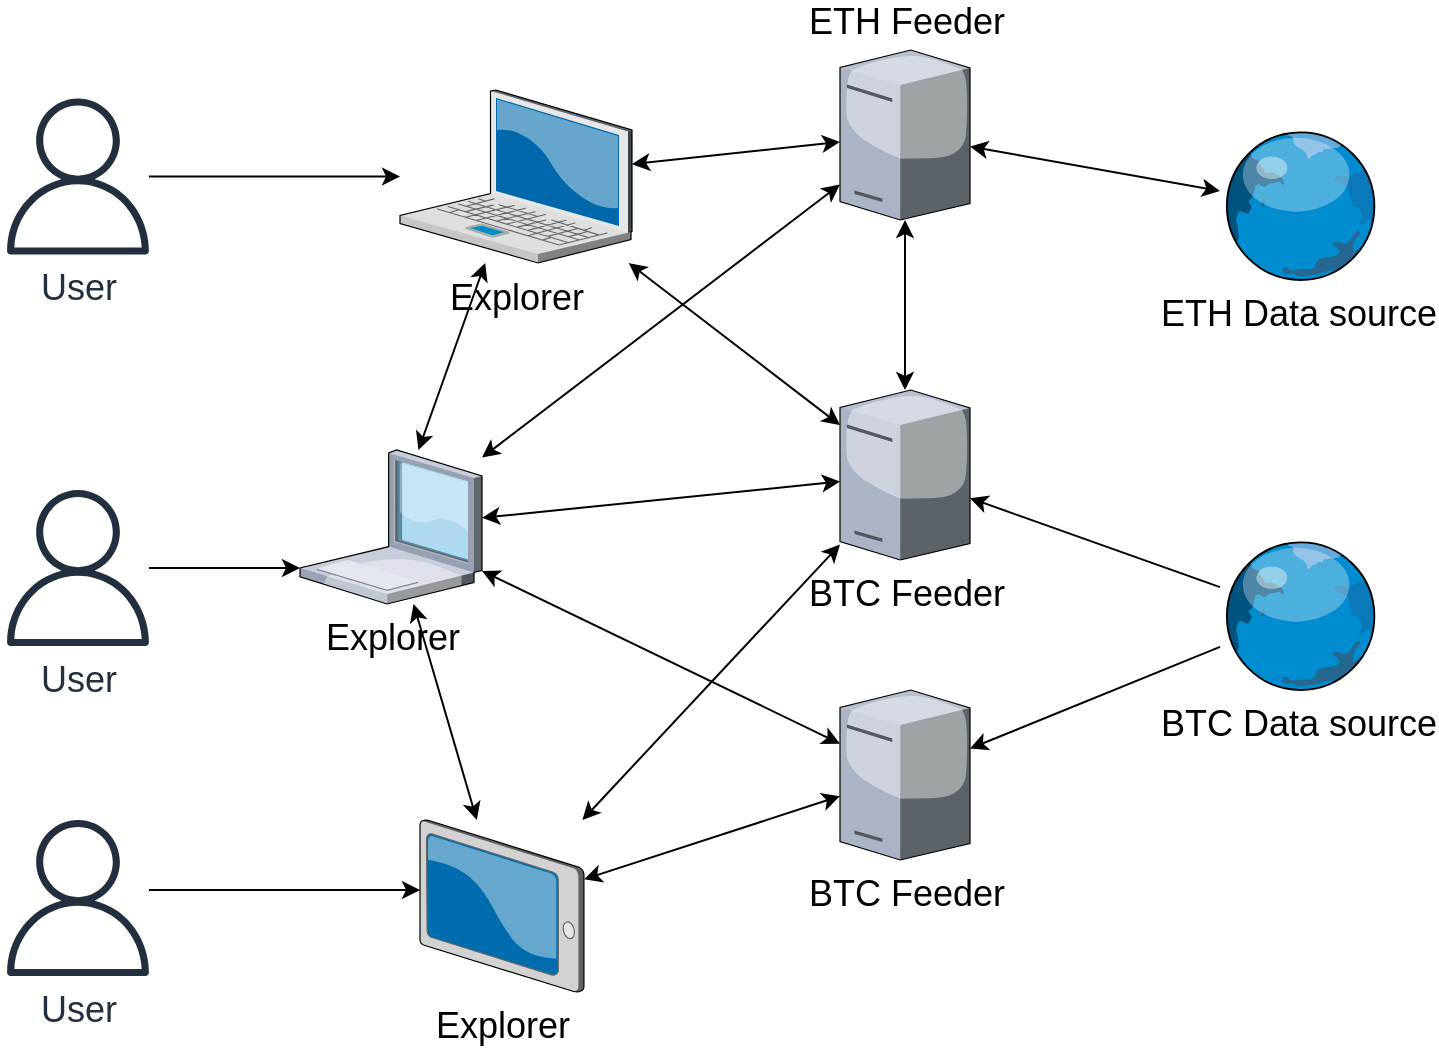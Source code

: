 <mxfile version="13.1.3">
    <diagram id="Ht1M8jgEwFfnCIfOTk4-" name="Page-1">
        <mxGraphModel dx="1723" dy="1162" grid="1" gridSize="10" guides="1" tooltips="1" connect="1" arrows="1" fold="1" page="1" pageScale="1" pageWidth="1169" pageHeight="827" math="0" shadow="0">
            <root>
                <mxCell id="0"/>
                <mxCell id="1" parent="0"/>
                <mxCell id="y6Wk35keW9Kun2M8HE3B-1" value="BTC Feeder" style="verticalLabelPosition=bottom;aspect=fixed;html=1;verticalAlign=top;strokeColor=none;align=center;outlineConnect=0;shape=mxgraph.citrix.license_server;fontSize=18;" parent="1" vertex="1">
                    <mxGeometry x="570" y="400" width="65" height="85" as="geometry"/>
                </mxCell>
                <mxCell id="y6Wk35keW9Kun2M8HE3B-21" style="edgeStyle=none;rounded=0;orthogonalLoop=1;jettySize=auto;html=1;startArrow=classic;startFill=1;fontSize=18;" parent="1" source="y6Wk35keW9Kun2M8HE3B-4" target="y6Wk35keW9Kun2M8HE3B-9" edge="1">
                    <mxGeometry relative="1" as="geometry"/>
                </mxCell>
                <mxCell id="y6Wk35keW9Kun2M8HE3B-22" style="edgeStyle=none;rounded=0;orthogonalLoop=1;jettySize=auto;html=1;startArrow=classic;startFill=1;fontSize=18;" parent="1" source="y6Wk35keW9Kun2M8HE3B-4" target="y6Wk35keW9Kun2M8HE3B-1" edge="1">
                    <mxGeometry relative="1" as="geometry"/>
                </mxCell>
                <mxCell id="y6Wk35keW9Kun2M8HE3B-4" value="Explorer" style="verticalLabelPosition=bottom;aspect=fixed;html=1;verticalAlign=top;strokeColor=none;align=center;outlineConnect=0;shape=mxgraph.citrix.laptop_1;fontSize=18;" parent="1" vertex="1">
                    <mxGeometry x="300" y="280" width="91" height="77" as="geometry"/>
                </mxCell>
                <mxCell id="y6Wk35keW9Kun2M8HE3B-17" style="edgeStyle=none;rounded=0;orthogonalLoop=1;jettySize=auto;html=1;startArrow=classic;startFill=1;fontSize=18;" parent="1" source="y6Wk35keW9Kun2M8HE3B-5" target="y6Wk35keW9Kun2M8HE3B-4" edge="1">
                    <mxGeometry relative="1" as="geometry"/>
                </mxCell>
                <mxCell id="y6Wk35keW9Kun2M8HE3B-18" style="edgeStyle=none;rounded=0;orthogonalLoop=1;jettySize=auto;html=1;startArrow=classic;startFill=1;fontSize=18;" parent="1" source="y6Wk35keW9Kun2M8HE3B-5" target="y6Wk35keW9Kun2M8HE3B-9" edge="1">
                    <mxGeometry relative="1" as="geometry"/>
                </mxCell>
                <mxCell id="y6Wk35keW9Kun2M8HE3B-5" value="Explorer" style="verticalLabelPosition=bottom;aspect=fixed;html=1;verticalAlign=top;strokeColor=none;align=center;outlineConnect=0;shape=mxgraph.citrix.laptop_2;fontSize=18;" parent="1" vertex="1">
                    <mxGeometry x="350" y="100" width="116" height="86.5" as="geometry"/>
                </mxCell>
                <mxCell id="y6Wk35keW9Kun2M8HE3B-23" style="edgeStyle=none;rounded=0;orthogonalLoop=1;jettySize=auto;html=1;startArrow=classic;startFill=1;fontSize=18;" parent="1" source="y6Wk35keW9Kun2M8HE3B-7" target="y6Wk35keW9Kun2M8HE3B-1" edge="1">
                    <mxGeometry relative="1" as="geometry"/>
                </mxCell>
                <mxCell id="y6Wk35keW9Kun2M8HE3B-27" style="edgeStyle=none;rounded=0;orthogonalLoop=1;jettySize=auto;html=1;startArrow=classic;startFill=1;fontSize=18;" parent="1" source="y6Wk35keW9Kun2M8HE3B-7" target="y6Wk35keW9Kun2M8HE3B-9" edge="1">
                    <mxGeometry relative="1" as="geometry"/>
                </mxCell>
                <mxCell id="y6Wk35keW9Kun2M8HE3B-7" value="Explorer" style="verticalLabelPosition=bottom;aspect=fixed;html=1;verticalAlign=top;strokeColor=none;align=center;outlineConnect=0;shape=mxgraph.citrix.tablet_2;fontSize=18;" parent="1" vertex="1">
                    <mxGeometry x="360" y="465" width="82" height="86" as="geometry"/>
                </mxCell>
                <mxCell id="y6Wk35keW9Kun2M8HE3B-9" value="BTC Feeder" style="verticalLabelPosition=bottom;aspect=fixed;html=1;verticalAlign=top;strokeColor=none;align=center;outlineConnect=0;shape=mxgraph.citrix.license_server;fontSize=18;" parent="1" vertex="1">
                    <mxGeometry x="570" y="250" width="65" height="85" as="geometry"/>
                </mxCell>
                <mxCell id="y6Wk35keW9Kun2M8HE3B-14" style="edgeStyle=none;rounded=0;orthogonalLoop=1;jettySize=auto;html=1;fontSize=18;" parent="1" source="y6Wk35keW9Kun2M8HE3B-12" target="y6Wk35keW9Kun2M8HE3B-9" edge="1">
                    <mxGeometry relative="1" as="geometry"/>
                </mxCell>
                <mxCell id="y6Wk35keW9Kun2M8HE3B-15" style="edgeStyle=none;rounded=0;orthogonalLoop=1;jettySize=auto;html=1;fontSize=18;" parent="1" source="y6Wk35keW9Kun2M8HE3B-12" target="y6Wk35keW9Kun2M8HE3B-1" edge="1">
                    <mxGeometry relative="1" as="geometry"/>
                </mxCell>
                <mxCell id="y6Wk35keW9Kun2M8HE3B-12" value="BTC Data source" style="verticalLabelPosition=bottom;aspect=fixed;html=1;verticalAlign=top;strokeColor=none;align=center;outlineConnect=0;shape=mxgraph.citrix.globe;fontSize=18;" parent="1" vertex="1">
                    <mxGeometry x="760" y="325" width="78.5" height="75" as="geometry"/>
                </mxCell>
                <mxCell id="UWvzs5xQLhtXo-LFd0Eg-1" style="edgeStyle=none;rounded=0;orthogonalLoop=1;jettySize=auto;html=1;startArrow=classic;startFill=1;fontSize=18;" parent="1" source="y6Wk35keW9Kun2M8HE3B-4" target="y6Wk35keW9Kun2M8HE3B-7" edge="1">
                    <mxGeometry relative="1" as="geometry">
                        <mxPoint x="402.576" y="196.5" as="sourcePoint"/>
                        <mxPoint x="369.23" y="290" as="targetPoint"/>
                    </mxGeometry>
                </mxCell>
                <mxCell id="UWvzs5xQLhtXo-LFd0Eg-4" style="edgeStyle=orthogonalEdgeStyle;rounded=0;orthogonalLoop=1;jettySize=auto;html=1;fontSize=18;" parent="1" source="UWvzs5xQLhtXo-LFd0Eg-3" target="y6Wk35keW9Kun2M8HE3B-5" edge="1">
                    <mxGeometry relative="1" as="geometry"/>
                </mxCell>
                <mxCell id="UWvzs5xQLhtXo-LFd0Eg-3" value="User" style="outlineConnect=0;fontColor=#232F3E;gradientColor=none;fillColor=#232F3E;strokeColor=none;dashed=0;verticalLabelPosition=bottom;verticalAlign=top;align=center;html=1;fontSize=18;fontStyle=0;aspect=fixed;pointerEvents=1;shape=mxgraph.aws4.user;" parent="1" vertex="1">
                    <mxGeometry x="150" y="104.25" width="78" height="78" as="geometry"/>
                </mxCell>
                <mxCell id="UWvzs5xQLhtXo-LFd0Eg-6" style="edgeStyle=orthogonalEdgeStyle;rounded=0;orthogonalLoop=1;jettySize=auto;html=1;fontSize=18;" parent="1" source="UWvzs5xQLhtXo-LFd0Eg-5" target="y6Wk35keW9Kun2M8HE3B-4" edge="1">
                    <mxGeometry relative="1" as="geometry">
                        <Array as="points">
                            <mxPoint x="280" y="339"/>
                            <mxPoint x="280" y="339"/>
                        </Array>
                    </mxGeometry>
                </mxCell>
                <mxCell id="UWvzs5xQLhtXo-LFd0Eg-5" value="User" style="outlineConnect=0;fontColor=#232F3E;gradientColor=none;fillColor=#232F3E;strokeColor=none;dashed=0;verticalLabelPosition=bottom;verticalAlign=top;align=center;html=1;fontSize=18;fontStyle=0;aspect=fixed;pointerEvents=1;shape=mxgraph.aws4.user;" parent="1" vertex="1">
                    <mxGeometry x="150" y="300" width="78" height="78" as="geometry"/>
                </mxCell>
                <mxCell id="UWvzs5xQLhtXo-LFd0Eg-8" style="edgeStyle=orthogonalEdgeStyle;rounded=0;orthogonalLoop=1;jettySize=auto;html=1;fontSize=18;" parent="1" source="UWvzs5xQLhtXo-LFd0Eg-7" target="y6Wk35keW9Kun2M8HE3B-7" edge="1">
                    <mxGeometry relative="1" as="geometry">
                        <Array as="points">
                            <mxPoint x="260" y="500"/>
                            <mxPoint x="260" y="500"/>
                        </Array>
                    </mxGeometry>
                </mxCell>
                <mxCell id="UWvzs5xQLhtXo-LFd0Eg-7" value="User" style="outlineConnect=0;fontColor=#232F3E;gradientColor=none;fillColor=#232F3E;strokeColor=none;dashed=0;verticalLabelPosition=bottom;verticalAlign=top;align=center;html=1;fontSize=18;fontStyle=0;aspect=fixed;pointerEvents=1;shape=mxgraph.aws4.user;" parent="1" vertex="1">
                    <mxGeometry x="150" y="465" width="78" height="78" as="geometry"/>
                </mxCell>
                <mxCell id="DUzkG-Q9KN32R_mAgUxg-1" value="ETH Data source" style="verticalLabelPosition=bottom;aspect=fixed;html=1;verticalAlign=top;strokeColor=none;align=center;outlineConnect=0;shape=mxgraph.citrix.globe;fontSize=18;" parent="1" vertex="1">
                    <mxGeometry x="760" y="120" width="78.5" height="75" as="geometry"/>
                </mxCell>
                <mxCell id="DUzkG-Q9KN32R_mAgUxg-3" style="rounded=0;orthogonalLoop=1;jettySize=auto;html=1;startArrow=classic;startFill=1;fontSize=18;" parent="1" source="DUzkG-Q9KN32R_mAgUxg-2" target="y6Wk35keW9Kun2M8HE3B-5" edge="1">
                    <mxGeometry relative="1" as="geometry"/>
                </mxCell>
                <mxCell id="DUzkG-Q9KN32R_mAgUxg-4" style="edgeStyle=none;rounded=0;orthogonalLoop=1;jettySize=auto;html=1;startArrow=classic;startFill=1;fontSize=18;" parent="1" source="DUzkG-Q9KN32R_mAgUxg-2" target="DUzkG-Q9KN32R_mAgUxg-1" edge="1">
                    <mxGeometry relative="1" as="geometry"/>
                </mxCell>
                <mxCell id="DUzkG-Q9KN32R_mAgUxg-6" style="edgeStyle=none;rounded=0;orthogonalLoop=1;jettySize=auto;html=1;startArrow=classic;startFill=1;fontSize=18;" parent="1" source="DUzkG-Q9KN32R_mAgUxg-2" target="y6Wk35keW9Kun2M8HE3B-9" edge="1">
                    <mxGeometry relative="1" as="geometry"/>
                </mxCell>
                <mxCell id="DUzkG-Q9KN32R_mAgUxg-7" style="edgeStyle=none;rounded=0;orthogonalLoop=1;jettySize=auto;html=1;startArrow=classic;startFill=1;fontSize=18;" parent="1" source="DUzkG-Q9KN32R_mAgUxg-2" target="y6Wk35keW9Kun2M8HE3B-4" edge="1">
                    <mxGeometry relative="1" as="geometry"/>
                </mxCell>
                <mxCell id="DUzkG-Q9KN32R_mAgUxg-2" value="ETH Feeder" style="verticalLabelPosition=top;aspect=fixed;html=1;verticalAlign=bottom;strokeColor=none;align=center;outlineConnect=0;shape=mxgraph.citrix.license_server;labelPosition=center;fontSize=18;" parent="1" vertex="1">
                    <mxGeometry x="570" y="80" width="65" height="85" as="geometry"/>
                </mxCell>
            </root>
        </mxGraphModel>
    </diagram>
</mxfile>